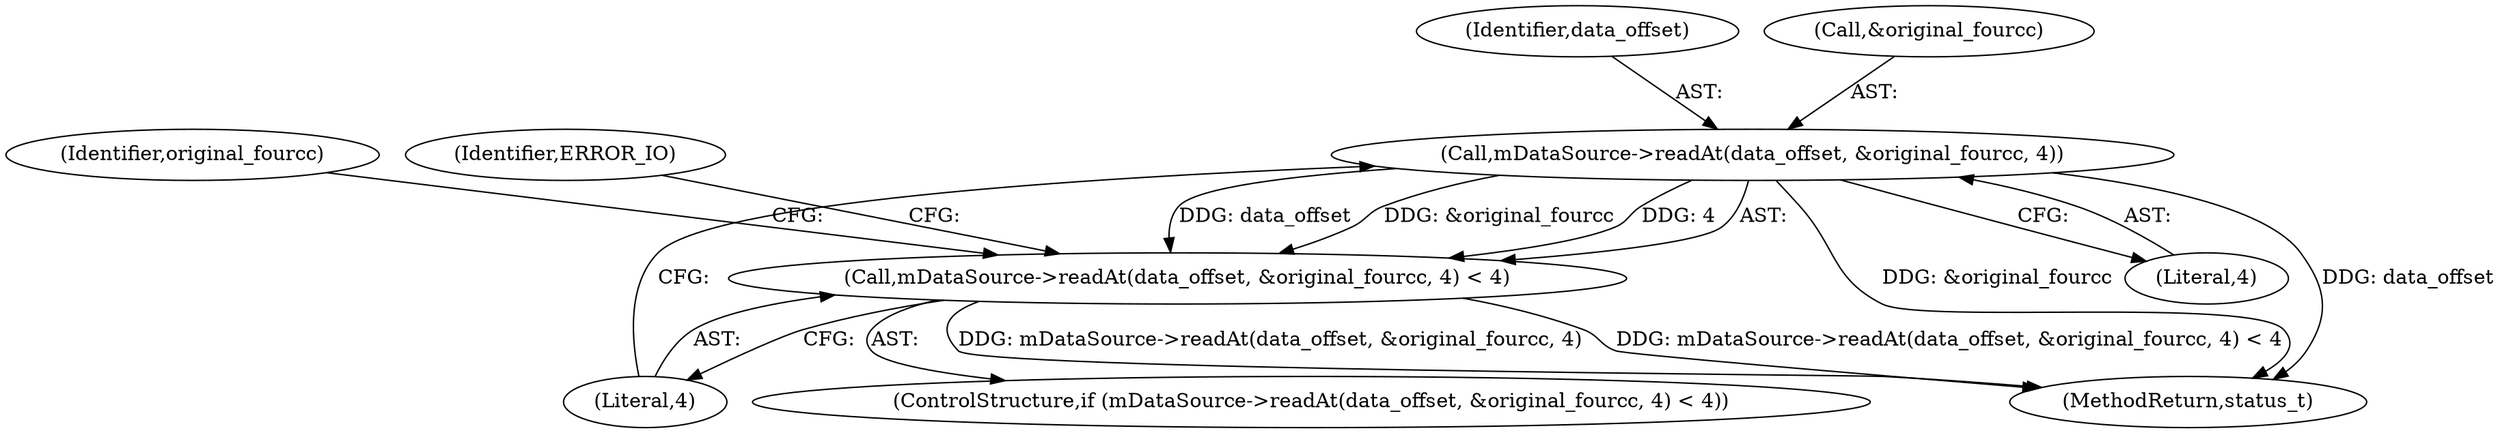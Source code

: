 digraph "0_Android_6fe85f7e15203e48df2cc3e8e1c4bc6ad49dc968@API" {
"1000805" [label="(Call,mDataSource->readAt(data_offset, &original_fourcc, 4))"];
"1000804" [label="(Call,mDataSource->readAt(data_offset, &original_fourcc, 4) < 4)"];
"1000815" [label="(Identifier,original_fourcc)"];
"1002931" [label="(MethodReturn,status_t)"];
"1000804" [label="(Call,mDataSource->readAt(data_offset, &original_fourcc, 4) < 4)"];
"1000803" [label="(ControlStructure,if (mDataSource->readAt(data_offset, &original_fourcc, 4) < 4))"];
"1000806" [label="(Identifier,data_offset)"];
"1000813" [label="(Identifier,ERROR_IO)"];
"1000810" [label="(Literal,4)"];
"1000809" [label="(Literal,4)"];
"1000807" [label="(Call,&original_fourcc)"];
"1000805" [label="(Call,mDataSource->readAt(data_offset, &original_fourcc, 4))"];
"1000805" -> "1000804"  [label="AST: "];
"1000805" -> "1000809"  [label="CFG: "];
"1000806" -> "1000805"  [label="AST: "];
"1000807" -> "1000805"  [label="AST: "];
"1000809" -> "1000805"  [label="AST: "];
"1000810" -> "1000805"  [label="CFG: "];
"1000805" -> "1002931"  [label="DDG: &original_fourcc"];
"1000805" -> "1002931"  [label="DDG: data_offset"];
"1000805" -> "1000804"  [label="DDG: data_offset"];
"1000805" -> "1000804"  [label="DDG: &original_fourcc"];
"1000805" -> "1000804"  [label="DDG: 4"];
"1000804" -> "1000803"  [label="AST: "];
"1000804" -> "1000810"  [label="CFG: "];
"1000810" -> "1000804"  [label="AST: "];
"1000813" -> "1000804"  [label="CFG: "];
"1000815" -> "1000804"  [label="CFG: "];
"1000804" -> "1002931"  [label="DDG: mDataSource->readAt(data_offset, &original_fourcc, 4)"];
"1000804" -> "1002931"  [label="DDG: mDataSource->readAt(data_offset, &original_fourcc, 4) < 4"];
}
